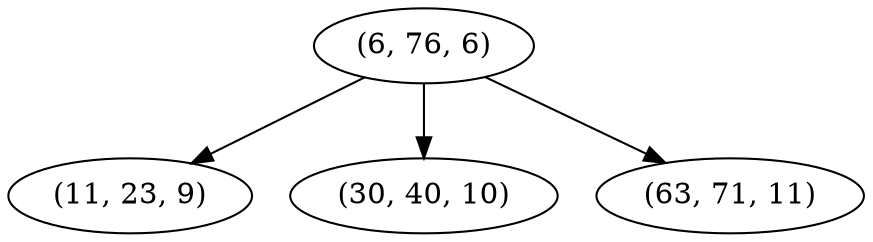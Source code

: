 digraph tree {
    "(6, 76, 6)";
    "(11, 23, 9)";
    "(30, 40, 10)";
    "(63, 71, 11)";
    "(6, 76, 6)" -> "(11, 23, 9)";
    "(6, 76, 6)" -> "(30, 40, 10)";
    "(6, 76, 6)" -> "(63, 71, 11)";
}
